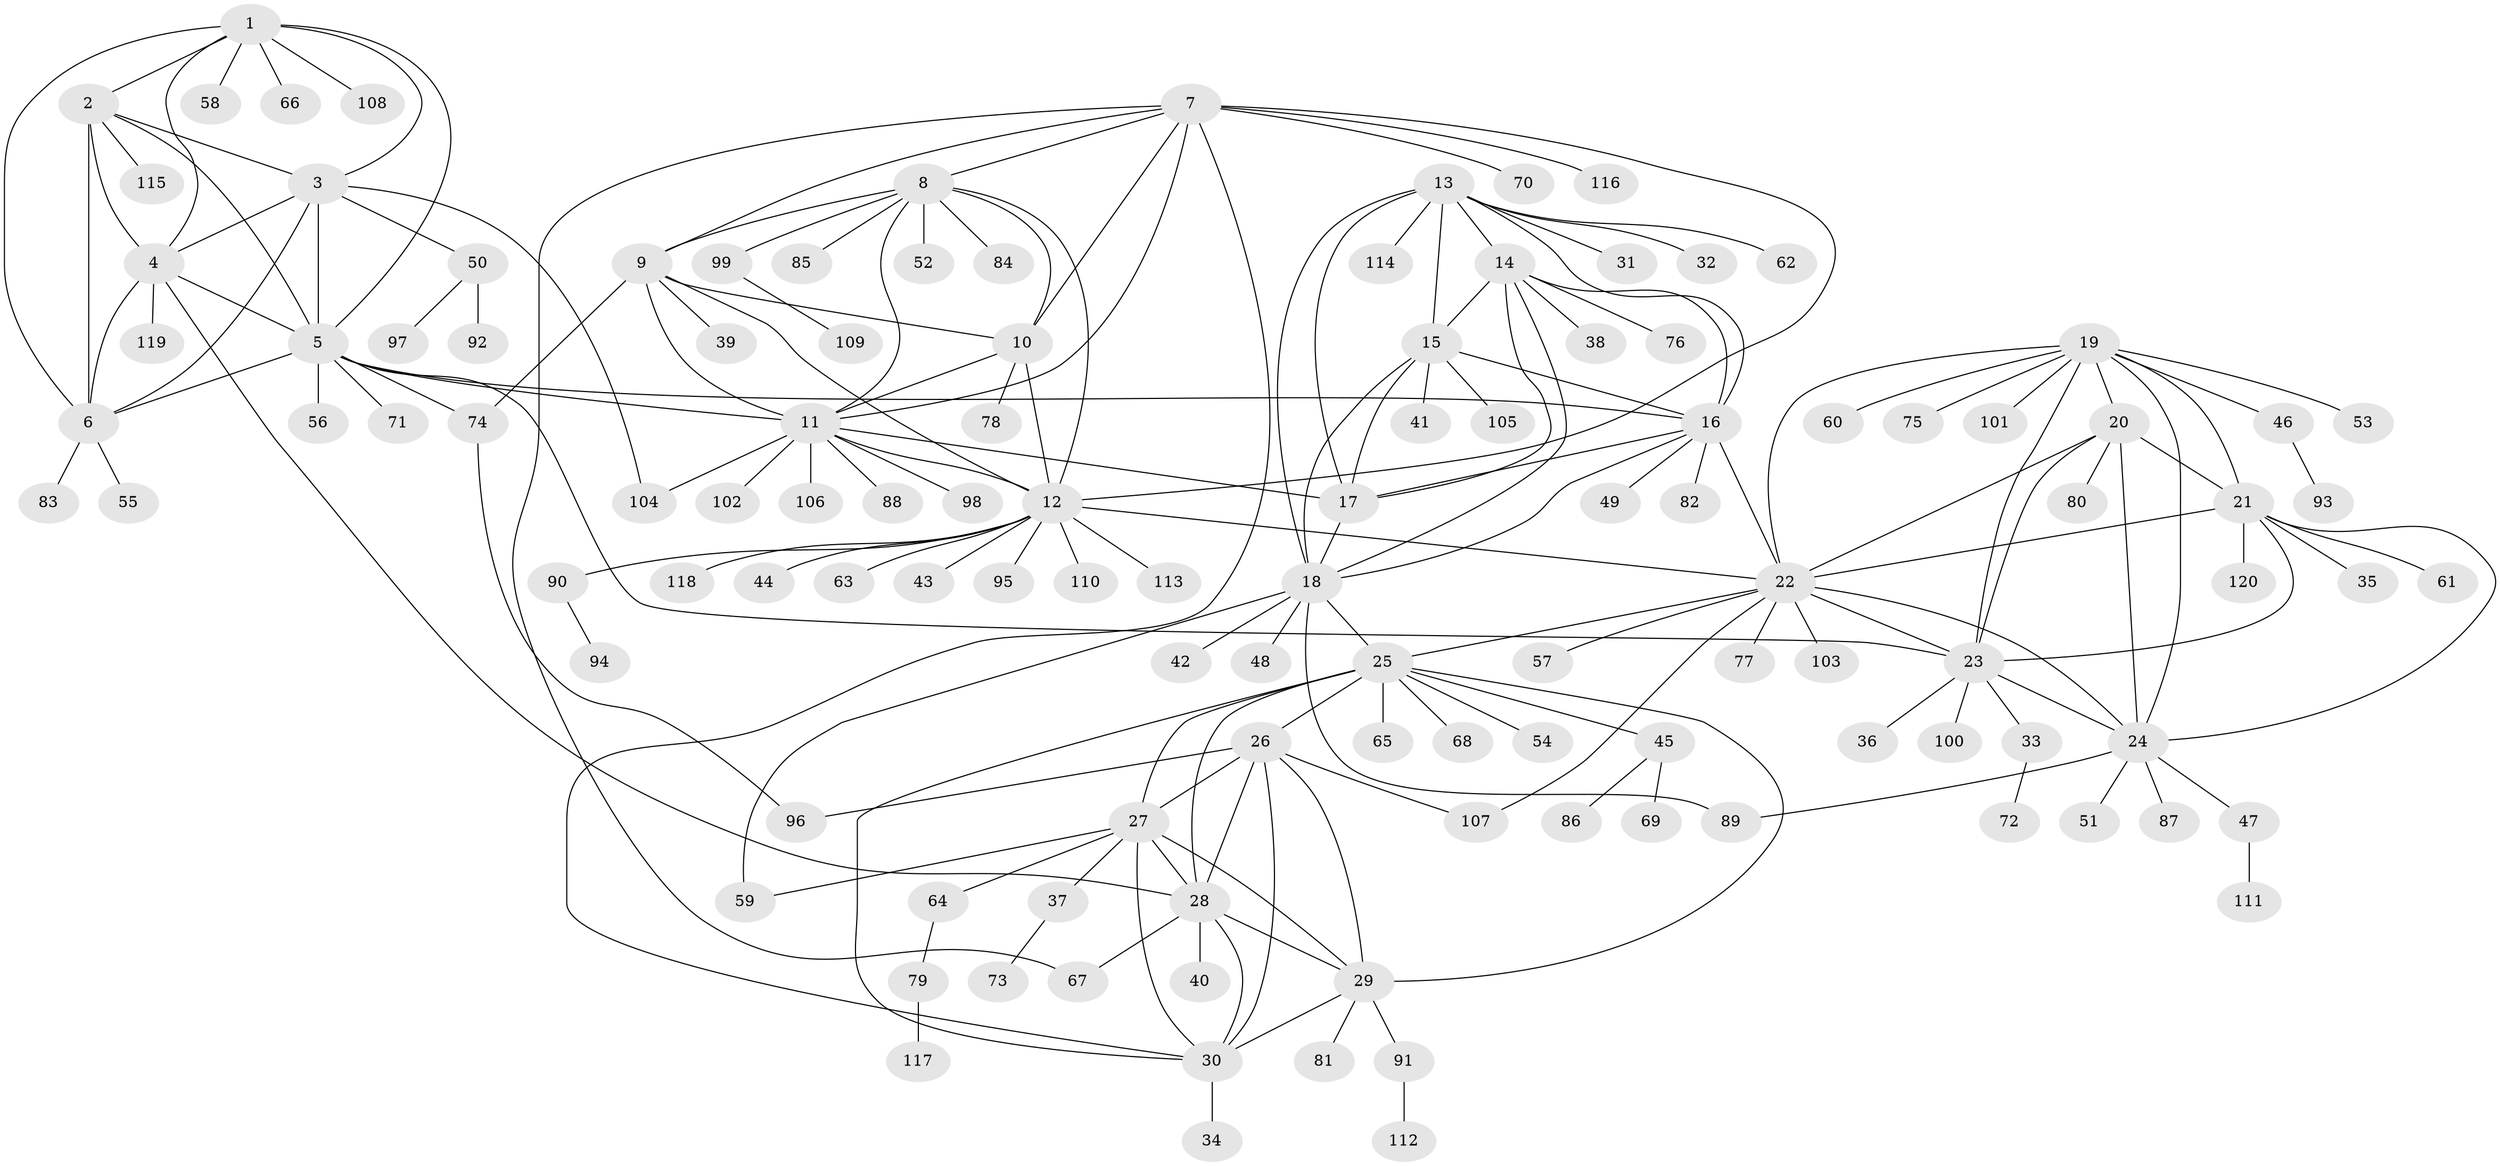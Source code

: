 // coarse degree distribution, {4: 0.1111111111111111, 1: 0.75, 5: 0.05555555555555555, 7: 0.027777777777777776, 14: 0.027777777777777776, 6: 0.027777777777777776}
// Generated by graph-tools (version 1.1) at 2025/58/03/04/25 21:58:57]
// undirected, 120 vertices, 182 edges
graph export_dot {
graph [start="1"]
  node [color=gray90,style=filled];
  1;
  2;
  3;
  4;
  5;
  6;
  7;
  8;
  9;
  10;
  11;
  12;
  13;
  14;
  15;
  16;
  17;
  18;
  19;
  20;
  21;
  22;
  23;
  24;
  25;
  26;
  27;
  28;
  29;
  30;
  31;
  32;
  33;
  34;
  35;
  36;
  37;
  38;
  39;
  40;
  41;
  42;
  43;
  44;
  45;
  46;
  47;
  48;
  49;
  50;
  51;
  52;
  53;
  54;
  55;
  56;
  57;
  58;
  59;
  60;
  61;
  62;
  63;
  64;
  65;
  66;
  67;
  68;
  69;
  70;
  71;
  72;
  73;
  74;
  75;
  76;
  77;
  78;
  79;
  80;
  81;
  82;
  83;
  84;
  85;
  86;
  87;
  88;
  89;
  90;
  91;
  92;
  93;
  94;
  95;
  96;
  97;
  98;
  99;
  100;
  101;
  102;
  103;
  104;
  105;
  106;
  107;
  108;
  109;
  110;
  111;
  112;
  113;
  114;
  115;
  116;
  117;
  118;
  119;
  120;
  1 -- 2;
  1 -- 3;
  1 -- 4;
  1 -- 5;
  1 -- 6;
  1 -- 58;
  1 -- 66;
  1 -- 108;
  2 -- 3;
  2 -- 4;
  2 -- 5;
  2 -- 6;
  2 -- 115;
  3 -- 4;
  3 -- 5;
  3 -- 6;
  3 -- 50;
  3 -- 104;
  4 -- 5;
  4 -- 6;
  4 -- 28;
  4 -- 119;
  5 -- 6;
  5 -- 11;
  5 -- 16;
  5 -- 23;
  5 -- 56;
  5 -- 71;
  5 -- 74;
  6 -- 55;
  6 -- 83;
  7 -- 8;
  7 -- 9;
  7 -- 10;
  7 -- 11;
  7 -- 12;
  7 -- 30;
  7 -- 67;
  7 -- 70;
  7 -- 116;
  8 -- 9;
  8 -- 10;
  8 -- 11;
  8 -- 12;
  8 -- 52;
  8 -- 84;
  8 -- 85;
  8 -- 99;
  9 -- 10;
  9 -- 11;
  9 -- 12;
  9 -- 39;
  9 -- 74;
  10 -- 11;
  10 -- 12;
  10 -- 78;
  11 -- 12;
  11 -- 17;
  11 -- 88;
  11 -- 98;
  11 -- 102;
  11 -- 104;
  11 -- 106;
  12 -- 22;
  12 -- 43;
  12 -- 44;
  12 -- 63;
  12 -- 90;
  12 -- 95;
  12 -- 110;
  12 -- 113;
  12 -- 118;
  13 -- 14;
  13 -- 15;
  13 -- 16;
  13 -- 17;
  13 -- 18;
  13 -- 31;
  13 -- 32;
  13 -- 62;
  13 -- 114;
  14 -- 15;
  14 -- 16;
  14 -- 17;
  14 -- 18;
  14 -- 38;
  14 -- 76;
  15 -- 16;
  15 -- 17;
  15 -- 18;
  15 -- 41;
  15 -- 105;
  16 -- 17;
  16 -- 18;
  16 -- 22;
  16 -- 49;
  16 -- 82;
  17 -- 18;
  18 -- 25;
  18 -- 42;
  18 -- 48;
  18 -- 59;
  18 -- 89;
  19 -- 20;
  19 -- 21;
  19 -- 22;
  19 -- 23;
  19 -- 24;
  19 -- 46;
  19 -- 53;
  19 -- 60;
  19 -- 75;
  19 -- 101;
  20 -- 21;
  20 -- 22;
  20 -- 23;
  20 -- 24;
  20 -- 80;
  21 -- 22;
  21 -- 23;
  21 -- 24;
  21 -- 35;
  21 -- 61;
  21 -- 120;
  22 -- 23;
  22 -- 24;
  22 -- 25;
  22 -- 57;
  22 -- 77;
  22 -- 103;
  22 -- 107;
  23 -- 24;
  23 -- 33;
  23 -- 36;
  23 -- 100;
  24 -- 47;
  24 -- 51;
  24 -- 87;
  24 -- 89;
  25 -- 26;
  25 -- 27;
  25 -- 28;
  25 -- 29;
  25 -- 30;
  25 -- 45;
  25 -- 54;
  25 -- 65;
  25 -- 68;
  26 -- 27;
  26 -- 28;
  26 -- 29;
  26 -- 30;
  26 -- 96;
  26 -- 107;
  27 -- 28;
  27 -- 29;
  27 -- 30;
  27 -- 37;
  27 -- 59;
  27 -- 64;
  28 -- 29;
  28 -- 30;
  28 -- 40;
  28 -- 67;
  29 -- 30;
  29 -- 81;
  29 -- 91;
  30 -- 34;
  33 -- 72;
  37 -- 73;
  45 -- 69;
  45 -- 86;
  46 -- 93;
  47 -- 111;
  50 -- 92;
  50 -- 97;
  64 -- 79;
  74 -- 96;
  79 -- 117;
  90 -- 94;
  91 -- 112;
  99 -- 109;
}
